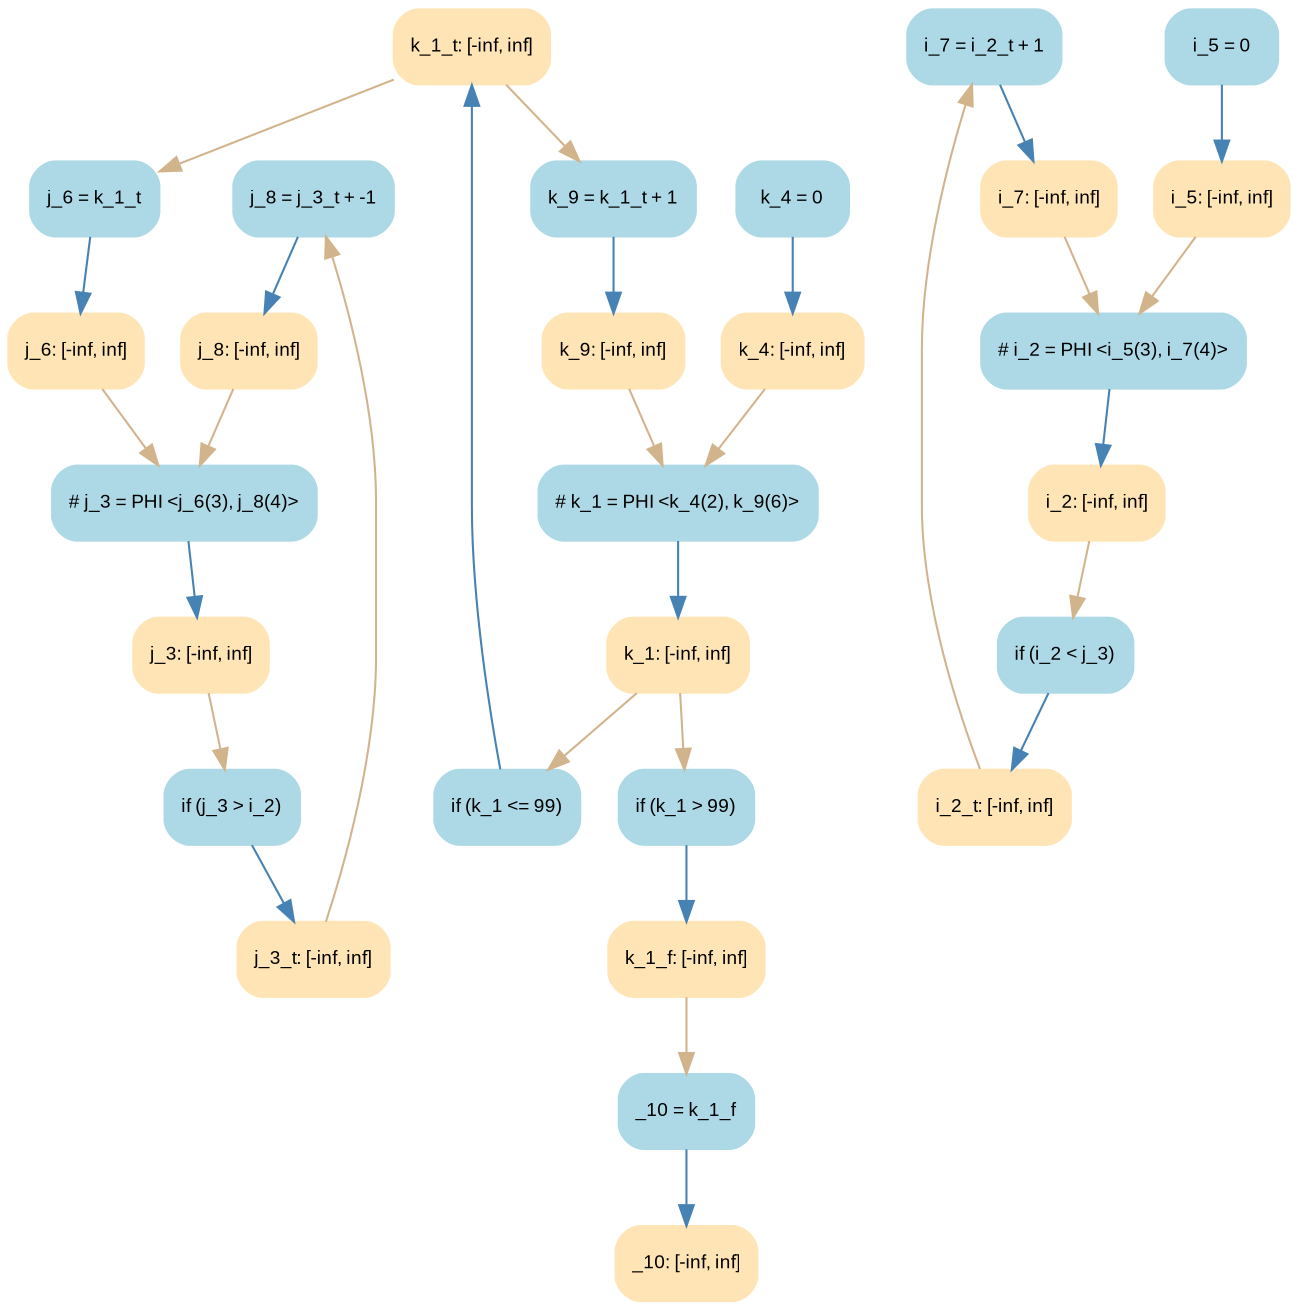 digraph t1_foo_ConstraintGraph { 
	center=true
	labelloc=top
	fontname=Arial
	fontsize=12
	edge[fontname=Arial, fontsize=10]
	node[fontname=Arial, fontsize=9]

		Node_0 -> Node_1 [color=steelblue]
		Node_2 -> Node_3 [color=steelblue]
		Node_4 -> Node_5 [color=steelblue]
		Node_6 -> Node_7 [color=steelblue]
		Node_8 -> Node_9 [color=steelblue]
		Node_10 -> Node_11 [color=steelblue]
		Node_12 -> Node_13 [color=steelblue]
		Node_14 -> Node_15 [color=steelblue]
		Node_16 -> Node_17 [color=steelblue]
		Node_18 -> Node_19 [color=steelblue]
		Node_20 -> Node_21 [color=steelblue]
		Node_22 -> Node_23 [color=steelblue]
		Node_24 -> Node_25 [color=steelblue]
		Node_26 -> Node_27 [color=steelblue]
		Node_17 -> Node_6 [color=tan]
		Node_7 -> Node_4 [color=tan]
		Node_5 -> Node_16 [color=tan]
		Node_9 -> Node_20 [color=tan]
		Node_9 -> Node_22 [color=tan]
		Node_13 -> Node_18 [color=tan]
		Node_1 -> Node_10 [color=tan]
		Node_27 -> Node_12 [color=tan]
		Node_27 -> Node_8 [color=tan]
		Node_11 -> Node_14 [color=tan]
		Node_21 -> Node_26 [color=tan]
		Node_3 -> Node_26 [color=tan]
		Node_15 -> Node_0 [color=tan]
		Node_25 -> Node_16 [color=tan]
		Node_23 -> Node_10 [color=tan]

	Node_0 [fillcolor=lightblue, color=lightblue, shape=Mrecord, style=filled, label="{ j_8 = j_3_t + -1 }"]
	Node_2 [fillcolor=lightblue, color=lightblue, shape=Mrecord, style=filled, label="{ k_4 = 0 }"]
	Node_4 [fillcolor=lightblue, color=lightblue, shape=Mrecord, style=filled, label="{ i_7 = i_2_t + 1 }"]
	Node_6 [fillcolor=lightblue, color=lightblue, shape=Mrecord, style=filled, label="{ if (i_2 \< j_3) }"]
	Node_8 [fillcolor=lightblue, color=lightblue, shape=Mrecord, style=filled, label="{ if (k_1 \<= 99) }"]
	Node_10 [fillcolor=lightblue, color=lightblue, shape=Mrecord, style=filled, label="{ # j_3 = PHI \<j_6(3), j_8(4)\> }"]
	Node_12 [fillcolor=lightblue, color=lightblue, shape=Mrecord, style=filled, label="{ if (k_1 \> 99) }"]
	Node_14 [fillcolor=lightblue, color=lightblue, shape=Mrecord, style=filled, label="{ if (j_3 \> i_2) }"]
	Node_16 [fillcolor=lightblue, color=lightblue, shape=Mrecord, style=filled, label="{ # i_2 = PHI \<i_5(3), i_7(4)\> }"]
	Node_18 [fillcolor=lightblue, color=lightblue, shape=Mrecord, style=filled, label="{ _10 = k_1_f }"]
	Node_20 [fillcolor=lightblue, color=lightblue, shape=Mrecord, style=filled, label="{ k_9 = k_1_t + 1 }"]
	Node_22 [fillcolor=lightblue, color=lightblue, shape=Mrecord, style=filled, label="{ j_6 = k_1_t }"]
	Node_24 [fillcolor=lightblue, color=lightblue, shape=Mrecord, style=filled, label="{ i_5 = 0 }"]
	Node_26 [fillcolor=lightblue, color=lightblue, shape=Mrecord, style=filled, label="{ # k_1 = PHI \<k_4(2), k_9(6)\> }"]
	Node_17 [fillcolor=moccasin, color=moccasin, shape=Mrecord, style=filled, label="{ i_2: \[-inf, inf\] }"]
	Node_7 [fillcolor=moccasin, color=moccasin, shape=Mrecord, style=filled, label="{ i_2_t: \[-inf, inf\] }"]
	Node_5 [fillcolor=moccasin, color=moccasin, shape=Mrecord, style=filled, label="{ i_7: \[-inf, inf\] }"]
	Node_9 [fillcolor=moccasin, color=moccasin, shape=Mrecord, style=filled, label="{ k_1_t: \[-inf, inf\] }"]
	Node_13 [fillcolor=moccasin, color=moccasin, shape=Mrecord, style=filled, label="{ k_1_f: \[-inf, inf\] }"]
	Node_19 [fillcolor=moccasin, color=moccasin, shape=Mrecord, style=filled, label="{ _10: \[-inf, inf\] }"]
	Node_1 [fillcolor=moccasin, color=moccasin, shape=Mrecord, style=filled, label="{ j_8: \[-inf, inf\] }"]
	Node_27 [fillcolor=moccasin, color=moccasin, shape=Mrecord, style=filled, label="{ k_1: \[-inf, inf\] }"]
	Node_11 [fillcolor=moccasin, color=moccasin, shape=Mrecord, style=filled, label="{ j_3: \[-inf, inf\] }"]
	Node_21 [fillcolor=moccasin, color=moccasin, shape=Mrecord, style=filled, label="{ k_9: \[-inf, inf\] }"]
	Node_3 [fillcolor=moccasin, color=moccasin, shape=Mrecord, style=filled, label="{ k_4: \[-inf, inf\] }"]
	Node_15 [fillcolor=moccasin, color=moccasin, shape=Mrecord, style=filled, label="{ j_3_t: \[-inf, inf\] }"]
	Node_25 [fillcolor=moccasin, color=moccasin, shape=Mrecord, style=filled, label="{ i_5: \[-inf, inf\] }"]
	Node_23 [fillcolor=moccasin, color=moccasin, shape=Mrecord, style=filled, label="{ j_6: \[-inf, inf\] }"]
}
